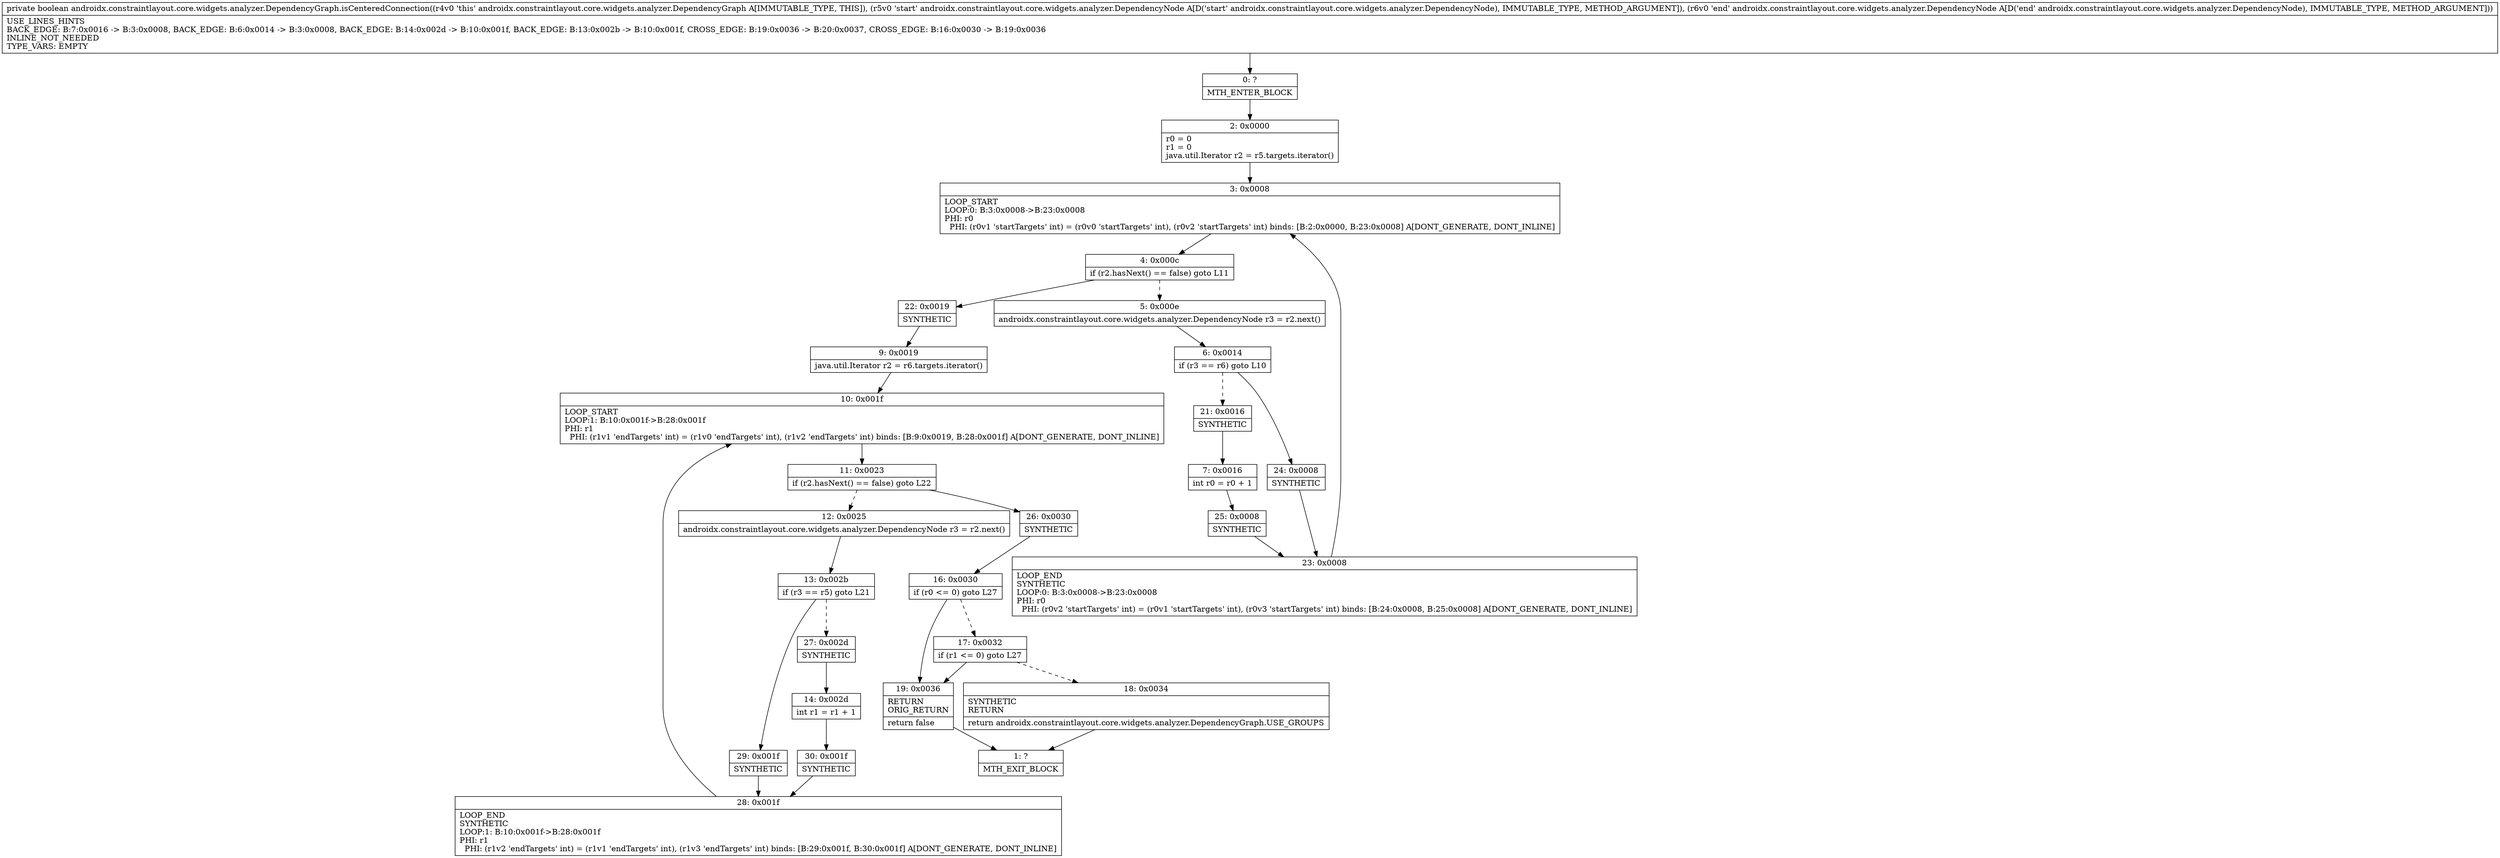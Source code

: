 digraph "CFG forandroidx.constraintlayout.core.widgets.analyzer.DependencyGraph.isCenteredConnection(Landroidx\/constraintlayout\/core\/widgets\/analyzer\/DependencyNode;Landroidx\/constraintlayout\/core\/widgets\/analyzer\/DependencyNode;)Z" {
Node_0 [shape=record,label="{0\:\ ?|MTH_ENTER_BLOCK\l}"];
Node_2 [shape=record,label="{2\:\ 0x0000|r0 = 0\lr1 = 0\ljava.util.Iterator r2 = r5.targets.iterator()\l}"];
Node_3 [shape=record,label="{3\:\ 0x0008|LOOP_START\lLOOP:0: B:3:0x0008\-\>B:23:0x0008\lPHI: r0 \l  PHI: (r0v1 'startTargets' int) = (r0v0 'startTargets' int), (r0v2 'startTargets' int) binds: [B:2:0x0000, B:23:0x0008] A[DONT_GENERATE, DONT_INLINE]\l}"];
Node_4 [shape=record,label="{4\:\ 0x000c|if (r2.hasNext() == false) goto L11\l}"];
Node_5 [shape=record,label="{5\:\ 0x000e|androidx.constraintlayout.core.widgets.analyzer.DependencyNode r3 = r2.next()\l}"];
Node_6 [shape=record,label="{6\:\ 0x0014|if (r3 == r6) goto L10\l}"];
Node_21 [shape=record,label="{21\:\ 0x0016|SYNTHETIC\l}"];
Node_7 [shape=record,label="{7\:\ 0x0016|int r0 = r0 + 1\l}"];
Node_25 [shape=record,label="{25\:\ 0x0008|SYNTHETIC\l}"];
Node_23 [shape=record,label="{23\:\ 0x0008|LOOP_END\lSYNTHETIC\lLOOP:0: B:3:0x0008\-\>B:23:0x0008\lPHI: r0 \l  PHI: (r0v2 'startTargets' int) = (r0v1 'startTargets' int), (r0v3 'startTargets' int) binds: [B:24:0x0008, B:25:0x0008] A[DONT_GENERATE, DONT_INLINE]\l}"];
Node_24 [shape=record,label="{24\:\ 0x0008|SYNTHETIC\l}"];
Node_22 [shape=record,label="{22\:\ 0x0019|SYNTHETIC\l}"];
Node_9 [shape=record,label="{9\:\ 0x0019|java.util.Iterator r2 = r6.targets.iterator()\l}"];
Node_10 [shape=record,label="{10\:\ 0x001f|LOOP_START\lLOOP:1: B:10:0x001f\-\>B:28:0x001f\lPHI: r1 \l  PHI: (r1v1 'endTargets' int) = (r1v0 'endTargets' int), (r1v2 'endTargets' int) binds: [B:9:0x0019, B:28:0x001f] A[DONT_GENERATE, DONT_INLINE]\l}"];
Node_11 [shape=record,label="{11\:\ 0x0023|if (r2.hasNext() == false) goto L22\l}"];
Node_12 [shape=record,label="{12\:\ 0x0025|androidx.constraintlayout.core.widgets.analyzer.DependencyNode r3 = r2.next()\l}"];
Node_13 [shape=record,label="{13\:\ 0x002b|if (r3 == r5) goto L21\l}"];
Node_27 [shape=record,label="{27\:\ 0x002d|SYNTHETIC\l}"];
Node_14 [shape=record,label="{14\:\ 0x002d|int r1 = r1 + 1\l}"];
Node_30 [shape=record,label="{30\:\ 0x001f|SYNTHETIC\l}"];
Node_28 [shape=record,label="{28\:\ 0x001f|LOOP_END\lSYNTHETIC\lLOOP:1: B:10:0x001f\-\>B:28:0x001f\lPHI: r1 \l  PHI: (r1v2 'endTargets' int) = (r1v1 'endTargets' int), (r1v3 'endTargets' int) binds: [B:29:0x001f, B:30:0x001f] A[DONT_GENERATE, DONT_INLINE]\l}"];
Node_29 [shape=record,label="{29\:\ 0x001f|SYNTHETIC\l}"];
Node_26 [shape=record,label="{26\:\ 0x0030|SYNTHETIC\l}"];
Node_16 [shape=record,label="{16\:\ 0x0030|if (r0 \<= 0) goto L27\l}"];
Node_17 [shape=record,label="{17\:\ 0x0032|if (r1 \<= 0) goto L27\l}"];
Node_18 [shape=record,label="{18\:\ 0x0034|SYNTHETIC\lRETURN\l|return androidx.constraintlayout.core.widgets.analyzer.DependencyGraph.USE_GROUPS\l}"];
Node_1 [shape=record,label="{1\:\ ?|MTH_EXIT_BLOCK\l}"];
Node_19 [shape=record,label="{19\:\ 0x0036|RETURN\lORIG_RETURN\l|return false\l}"];
MethodNode[shape=record,label="{private boolean androidx.constraintlayout.core.widgets.analyzer.DependencyGraph.isCenteredConnection((r4v0 'this' androidx.constraintlayout.core.widgets.analyzer.DependencyGraph A[IMMUTABLE_TYPE, THIS]), (r5v0 'start' androidx.constraintlayout.core.widgets.analyzer.DependencyNode A[D('start' androidx.constraintlayout.core.widgets.analyzer.DependencyNode), IMMUTABLE_TYPE, METHOD_ARGUMENT]), (r6v0 'end' androidx.constraintlayout.core.widgets.analyzer.DependencyNode A[D('end' androidx.constraintlayout.core.widgets.analyzer.DependencyNode), IMMUTABLE_TYPE, METHOD_ARGUMENT]))  | USE_LINES_HINTS\lBACK_EDGE: B:7:0x0016 \-\> B:3:0x0008, BACK_EDGE: B:6:0x0014 \-\> B:3:0x0008, BACK_EDGE: B:14:0x002d \-\> B:10:0x001f, BACK_EDGE: B:13:0x002b \-\> B:10:0x001f, CROSS_EDGE: B:19:0x0036 \-\> B:20:0x0037, CROSS_EDGE: B:16:0x0030 \-\> B:19:0x0036\lINLINE_NOT_NEEDED\lTYPE_VARS: EMPTY\l}"];
MethodNode -> Node_0;Node_0 -> Node_2;
Node_2 -> Node_3;
Node_3 -> Node_4;
Node_4 -> Node_5[style=dashed];
Node_4 -> Node_22;
Node_5 -> Node_6;
Node_6 -> Node_21[style=dashed];
Node_6 -> Node_24;
Node_21 -> Node_7;
Node_7 -> Node_25;
Node_25 -> Node_23;
Node_23 -> Node_3;
Node_24 -> Node_23;
Node_22 -> Node_9;
Node_9 -> Node_10;
Node_10 -> Node_11;
Node_11 -> Node_12[style=dashed];
Node_11 -> Node_26;
Node_12 -> Node_13;
Node_13 -> Node_27[style=dashed];
Node_13 -> Node_29;
Node_27 -> Node_14;
Node_14 -> Node_30;
Node_30 -> Node_28;
Node_28 -> Node_10;
Node_29 -> Node_28;
Node_26 -> Node_16;
Node_16 -> Node_17[style=dashed];
Node_16 -> Node_19;
Node_17 -> Node_18[style=dashed];
Node_17 -> Node_19;
Node_18 -> Node_1;
Node_19 -> Node_1;
}

